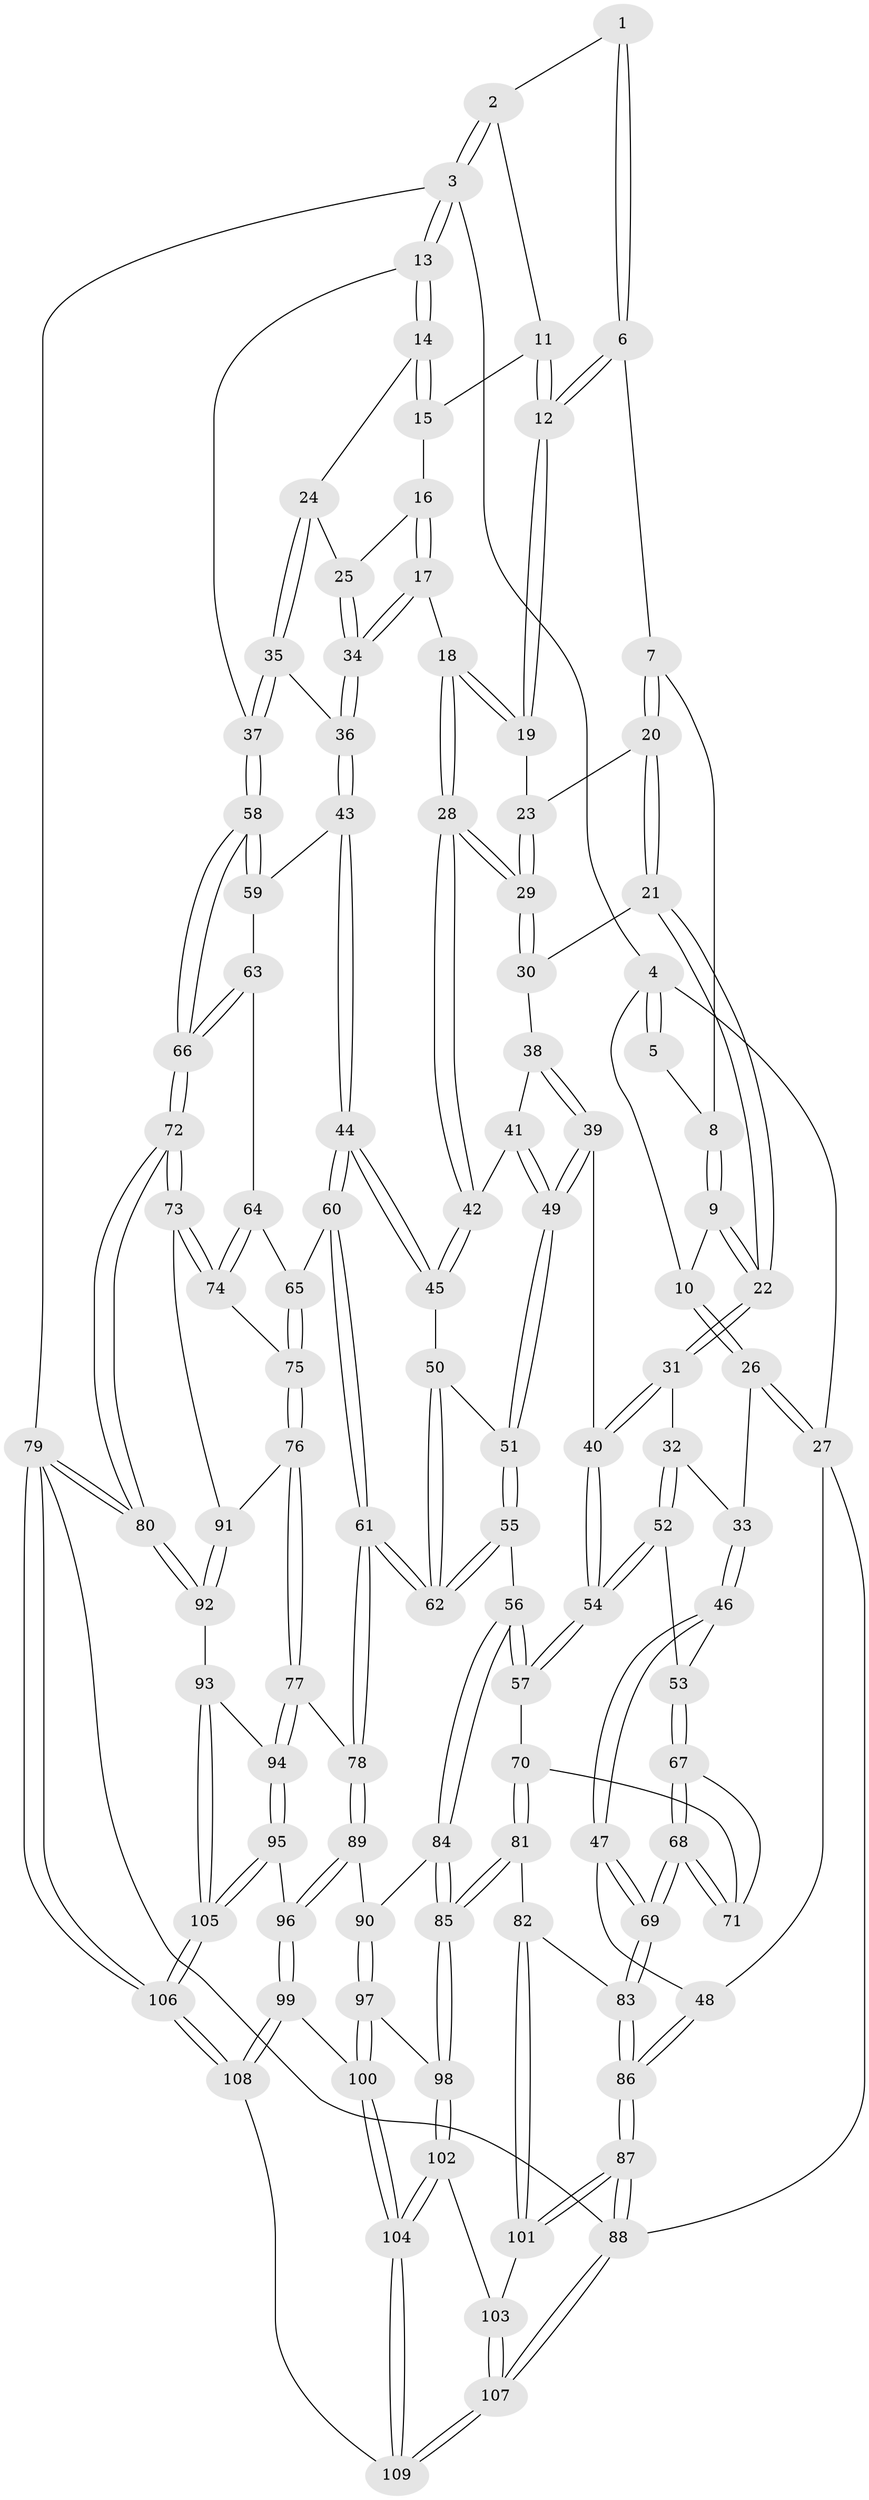 // Generated by graph-tools (version 1.1) at 2025/38/03/09/25 02:38:39]
// undirected, 109 vertices, 269 edges
graph export_dot {
graph [start="1"]
  node [color=gray90,style=filled];
  1 [pos="+0.5178880061171653+0"];
  2 [pos="+0.7735192207203669+0"];
  3 [pos="+1+0"];
  4 [pos="+0.21405422298088472+0"];
  5 [pos="+0.4096392961368456+0"];
  6 [pos="+0.5205969593218527+0.03728645988214849"];
  7 [pos="+0.5047016744852693+0.055987624731914154"];
  8 [pos="+0.4666225495512107+0.03491640687577197"];
  9 [pos="+0.3343875349785844+0.07232212017668373"];
  10 [pos="+0.21753038686385603+0"];
  11 [pos="+0.772086436504623+0"];
  12 [pos="+0.6516320080297392+0.016059780059241843"];
  13 [pos="+1+0.2016689196643785"];
  14 [pos="+0.9206371188901467+0.10995173662186451"];
  15 [pos="+0.8183910245162708+0"];
  16 [pos="+0.7782320974314832+0.10375288905525293"];
  17 [pos="+0.7206090280198141+0.19155615646553517"];
  18 [pos="+0.7018026612430427+0.19089460661800814"];
  19 [pos="+0.6474929072777004+0.0509465924255358"];
  20 [pos="+0.5098807503943629+0.11295827530045363"];
  21 [pos="+0.45827643438782356+0.17649212662798924"];
  22 [pos="+0.38927192140672984+0.19501321149165463"];
  23 [pos="+0.5607787199203773+0.11235566261200862"];
  24 [pos="+0.8921860820402091+0.13498861417757702"];
  25 [pos="+0.8680843389012488+0.14379115590764271"];
  26 [pos="+0.12657735296291706+0.09473791783852326"];
  27 [pos="+0+0.1261370448188077"];
  28 [pos="+0.6578991716173999+0.21973523875255607"];
  29 [pos="+0.6326505421710628+0.21116720645384943"];
  30 [pos="+0.5252681421679709+0.21250933822975218"];
  31 [pos="+0.3770735296937547+0.22196255604787984"];
  32 [pos="+0.3000755130956063+0.2571925486642834"];
  33 [pos="+0.13765347450871263+0.18241819305674775"];
  34 [pos="+0.7734311661086047+0.22308148280887888"];
  35 [pos="+0.8790140636158108+0.28153752279009686"];
  36 [pos="+0.8304265605645469+0.29818554267856384"];
  37 [pos="+1+0.26131043311333607"];
  38 [pos="+0.5318630622764307+0.25504968077537793"];
  39 [pos="+0.5135109178930091+0.32986154226865144"];
  40 [pos="+0.40522134270153637+0.2750675322465756"];
  41 [pos="+0.5978640125671634+0.2998713798796048"];
  42 [pos="+0.6438042709257806+0.2756274751361038"];
  43 [pos="+0.8132905680458219+0.3556515534632677"];
  44 [pos="+0.7636944116889803+0.39350184778021013"];
  45 [pos="+0.684393064317738+0.36841503831144656"];
  46 [pos="+0.04873581548426923+0.344664213714836"];
  47 [pos="+0+0.3741379489193034"];
  48 [pos="+0+0.3832215130651156"];
  49 [pos="+0.5351676315365658+0.3555303658237444"];
  50 [pos="+0.6817037422794048+0.3702977741382551"];
  51 [pos="+0.5377256695348378+0.40985737490341284"];
  52 [pos="+0.26437510231154643+0.3377811686235"];
  53 [pos="+0.17413167172783955+0.40066949204447305"];
  54 [pos="+0.4004383905707473+0.46302884990215337"];
  55 [pos="+0.5003929632214824+0.5045779503930439"];
  56 [pos="+0.4729803543738648+0.5121033167441514"];
  57 [pos="+0.4066424858068147+0.48064032140508484"];
  58 [pos="+1+0.3731425536672754"];
  59 [pos="+0.8565824257552628+0.39030512176028004"];
  60 [pos="+0.7553828581726668+0.49154331964084463"];
  61 [pos="+0.6413451840094504+0.56956379059458"];
  62 [pos="+0.6040979026783574+0.5452913398385869"];
  63 [pos="+0.88869405026603+0.4485445643132644"];
  64 [pos="+0.8699202387404392+0.4876938680392534"];
  65 [pos="+0.7904449301589856+0.511627224116324"];
  66 [pos="+1+0.4981641138814385"];
  67 [pos="+0.18436098479744625+0.42549524398702976"];
  68 [pos="+0.1296518977444476+0.5706427090538778"];
  69 [pos="+0.12804381421109085+0.5746660310858179"];
  70 [pos="+0.2969247260263984+0.5151454861173425"];
  71 [pos="+0.26526318086529654+0.49071000422041794"];
  72 [pos="+1+0.5305280486780649"];
  73 [pos="+1+0.5443442416422432"];
  74 [pos="+0.917427434929759+0.5513341179744582"];
  75 [pos="+0.8420911808151235+0.5982629023973334"];
  76 [pos="+0.8339261924010172+0.6389443138893963"];
  77 [pos="+0.8338819766103136+0.6389758202422176"];
  78 [pos="+0.6590382391892515+0.6280088976163428"];
  79 [pos="+1+1"];
  80 [pos="+1+0.7972459002985569"];
  81 [pos="+0.21582610108751843+0.6836583607470103"];
  82 [pos="+0.2129530150960618+0.6838292139587319"];
  83 [pos="+0.12828733983035737+0.5775499417445505"];
  84 [pos="+0.45147371245659934+0.593724178305107"];
  85 [pos="+0.3033743494436962+0.7302144048645997"];
  86 [pos="+0+0.6401865116628448"];
  87 [pos="+0+0.8822463080068882"];
  88 [pos="+0+1"];
  89 [pos="+0.6553625817453819+0.6512248166855509"];
  90 [pos="+0.5061004429992012+0.7139696755611529"];
  91 [pos="+0.8845827545273749+0.6616995774895413"];
  92 [pos="+0.9776496541725006+0.8151180240155683"];
  93 [pos="+0.9746848515341471+0.8162162435371274"];
  94 [pos="+0.8113436706487009+0.715581249653707"];
  95 [pos="+0.6977641817704504+0.82464174518493"];
  96 [pos="+0.6969521779542982+0.8247636553200547"];
  97 [pos="+0.49316005910216115+0.7682865490914574"];
  98 [pos="+0.31414822881062904+0.7472145704103448"];
  99 [pos="+0.6462495306087912+0.880988404131924"];
  100 [pos="+0.5441322062036547+0.8553123786873483"];
  101 [pos="+0.07669886975820212+0.7876702821499233"];
  102 [pos="+0.32761370834438513+0.9264286587126251"];
  103 [pos="+0.19569510914182373+0.8990017971354362"];
  104 [pos="+0.35289093254662557+0.967103202184668"];
  105 [pos="+0.8925593721412989+0.865825617540459"];
  106 [pos="+0.8304250802973984+1"];
  107 [pos="+0+1"];
  108 [pos="+0.6892878817687174+1"];
  109 [pos="+0.34267823233646794+1"];
  1 -- 2;
  1 -- 6;
  1 -- 6;
  2 -- 3;
  2 -- 3;
  2 -- 11;
  3 -- 4;
  3 -- 13;
  3 -- 13;
  3 -- 79;
  4 -- 5;
  4 -- 5;
  4 -- 10;
  4 -- 27;
  5 -- 8;
  6 -- 7;
  6 -- 12;
  6 -- 12;
  7 -- 8;
  7 -- 20;
  7 -- 20;
  8 -- 9;
  8 -- 9;
  9 -- 10;
  9 -- 22;
  9 -- 22;
  10 -- 26;
  10 -- 26;
  11 -- 12;
  11 -- 12;
  11 -- 15;
  12 -- 19;
  12 -- 19;
  13 -- 14;
  13 -- 14;
  13 -- 37;
  14 -- 15;
  14 -- 15;
  14 -- 24;
  15 -- 16;
  16 -- 17;
  16 -- 17;
  16 -- 25;
  17 -- 18;
  17 -- 34;
  17 -- 34;
  18 -- 19;
  18 -- 19;
  18 -- 28;
  18 -- 28;
  19 -- 23;
  20 -- 21;
  20 -- 21;
  20 -- 23;
  21 -- 22;
  21 -- 22;
  21 -- 30;
  22 -- 31;
  22 -- 31;
  23 -- 29;
  23 -- 29;
  24 -- 25;
  24 -- 35;
  24 -- 35;
  25 -- 34;
  25 -- 34;
  26 -- 27;
  26 -- 27;
  26 -- 33;
  27 -- 48;
  27 -- 88;
  28 -- 29;
  28 -- 29;
  28 -- 42;
  28 -- 42;
  29 -- 30;
  29 -- 30;
  30 -- 38;
  31 -- 32;
  31 -- 40;
  31 -- 40;
  32 -- 33;
  32 -- 52;
  32 -- 52;
  33 -- 46;
  33 -- 46;
  34 -- 36;
  34 -- 36;
  35 -- 36;
  35 -- 37;
  35 -- 37;
  36 -- 43;
  36 -- 43;
  37 -- 58;
  37 -- 58;
  38 -- 39;
  38 -- 39;
  38 -- 41;
  39 -- 40;
  39 -- 49;
  39 -- 49;
  40 -- 54;
  40 -- 54;
  41 -- 42;
  41 -- 49;
  41 -- 49;
  42 -- 45;
  42 -- 45;
  43 -- 44;
  43 -- 44;
  43 -- 59;
  44 -- 45;
  44 -- 45;
  44 -- 60;
  44 -- 60;
  45 -- 50;
  46 -- 47;
  46 -- 47;
  46 -- 53;
  47 -- 48;
  47 -- 69;
  47 -- 69;
  48 -- 86;
  48 -- 86;
  49 -- 51;
  49 -- 51;
  50 -- 51;
  50 -- 62;
  50 -- 62;
  51 -- 55;
  51 -- 55;
  52 -- 53;
  52 -- 54;
  52 -- 54;
  53 -- 67;
  53 -- 67;
  54 -- 57;
  54 -- 57;
  55 -- 56;
  55 -- 62;
  55 -- 62;
  56 -- 57;
  56 -- 57;
  56 -- 84;
  56 -- 84;
  57 -- 70;
  58 -- 59;
  58 -- 59;
  58 -- 66;
  58 -- 66;
  59 -- 63;
  60 -- 61;
  60 -- 61;
  60 -- 65;
  61 -- 62;
  61 -- 62;
  61 -- 78;
  61 -- 78;
  63 -- 64;
  63 -- 66;
  63 -- 66;
  64 -- 65;
  64 -- 74;
  64 -- 74;
  65 -- 75;
  65 -- 75;
  66 -- 72;
  66 -- 72;
  67 -- 68;
  67 -- 68;
  67 -- 71;
  68 -- 69;
  68 -- 69;
  68 -- 71;
  68 -- 71;
  69 -- 83;
  69 -- 83;
  70 -- 71;
  70 -- 81;
  70 -- 81;
  72 -- 73;
  72 -- 73;
  72 -- 80;
  72 -- 80;
  73 -- 74;
  73 -- 74;
  73 -- 91;
  74 -- 75;
  75 -- 76;
  75 -- 76;
  76 -- 77;
  76 -- 77;
  76 -- 91;
  77 -- 78;
  77 -- 94;
  77 -- 94;
  78 -- 89;
  78 -- 89;
  79 -- 80;
  79 -- 80;
  79 -- 106;
  79 -- 106;
  79 -- 88;
  80 -- 92;
  80 -- 92;
  81 -- 82;
  81 -- 85;
  81 -- 85;
  82 -- 83;
  82 -- 101;
  82 -- 101;
  83 -- 86;
  83 -- 86;
  84 -- 85;
  84 -- 85;
  84 -- 90;
  85 -- 98;
  85 -- 98;
  86 -- 87;
  86 -- 87;
  87 -- 88;
  87 -- 88;
  87 -- 101;
  87 -- 101;
  88 -- 107;
  88 -- 107;
  89 -- 90;
  89 -- 96;
  89 -- 96;
  90 -- 97;
  90 -- 97;
  91 -- 92;
  91 -- 92;
  92 -- 93;
  93 -- 94;
  93 -- 105;
  93 -- 105;
  94 -- 95;
  94 -- 95;
  95 -- 96;
  95 -- 105;
  95 -- 105;
  96 -- 99;
  96 -- 99;
  97 -- 98;
  97 -- 100;
  97 -- 100;
  98 -- 102;
  98 -- 102;
  99 -- 100;
  99 -- 108;
  99 -- 108;
  100 -- 104;
  100 -- 104;
  101 -- 103;
  102 -- 103;
  102 -- 104;
  102 -- 104;
  103 -- 107;
  103 -- 107;
  104 -- 109;
  104 -- 109;
  105 -- 106;
  105 -- 106;
  106 -- 108;
  106 -- 108;
  107 -- 109;
  107 -- 109;
  108 -- 109;
}
